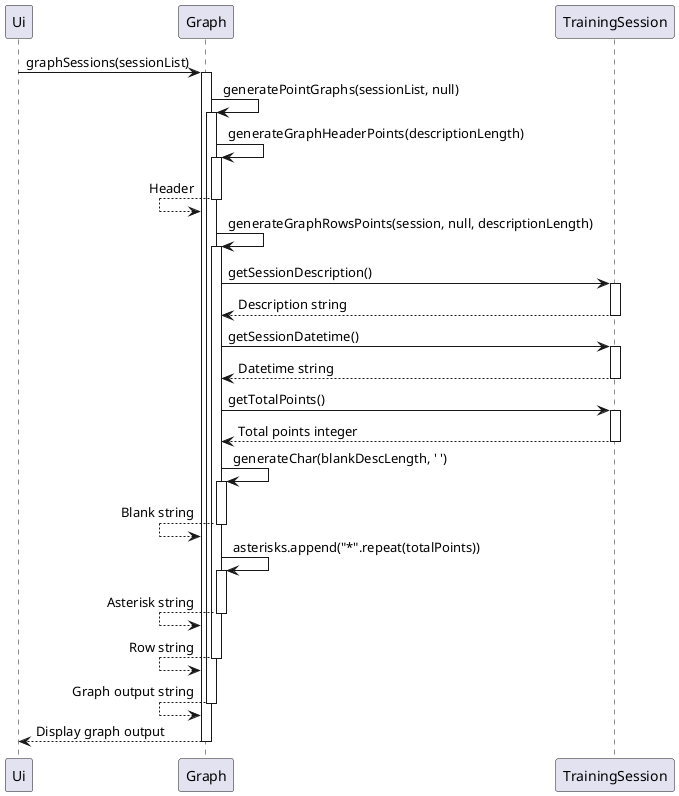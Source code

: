 @startuml
participant Ui as User
participant Graph
participant TrainingSession

User -> Graph : graphSessions(sessionList)
activate Graph

Graph -> Graph : generatePointGraphs(sessionList, null)
activate Graph
Graph -> Graph : generateGraphHeaderPoints(descriptionLength)
activate Graph
Graph <-- Graph : Header
deactivate Graph

Graph -> Graph : generateGraphRowsPoints(session, null, descriptionLength)
activate Graph

Graph -> TrainingSession : getSessionDescription()
activate TrainingSession
TrainingSession --> Graph : Description string
deactivate TrainingSession

Graph -> TrainingSession : getSessionDatetime()
activate TrainingSession
TrainingSession --> Graph : Datetime string
deactivate TrainingSession

Graph -> TrainingSession : getTotalPoints()
activate TrainingSession
TrainingSession --> Graph : Total points integer
deactivate TrainingSession

Graph -> Graph : generateChar(blankDescLength, ' ')
activate Graph
Graph <-- Graph : Blank string
deactivate Graph

Graph -> Graph : asterisks.append("*".repeat(totalPoints))
activate Graph
Graph <-- Graph : Asterisk string
deactivate Graph

Graph <-- Graph : Row string
deactivate Graph

Graph <-- Graph : Graph output string
deactivate Graph

User <-- Graph : Display graph output
deactivate Graph
@enduml
